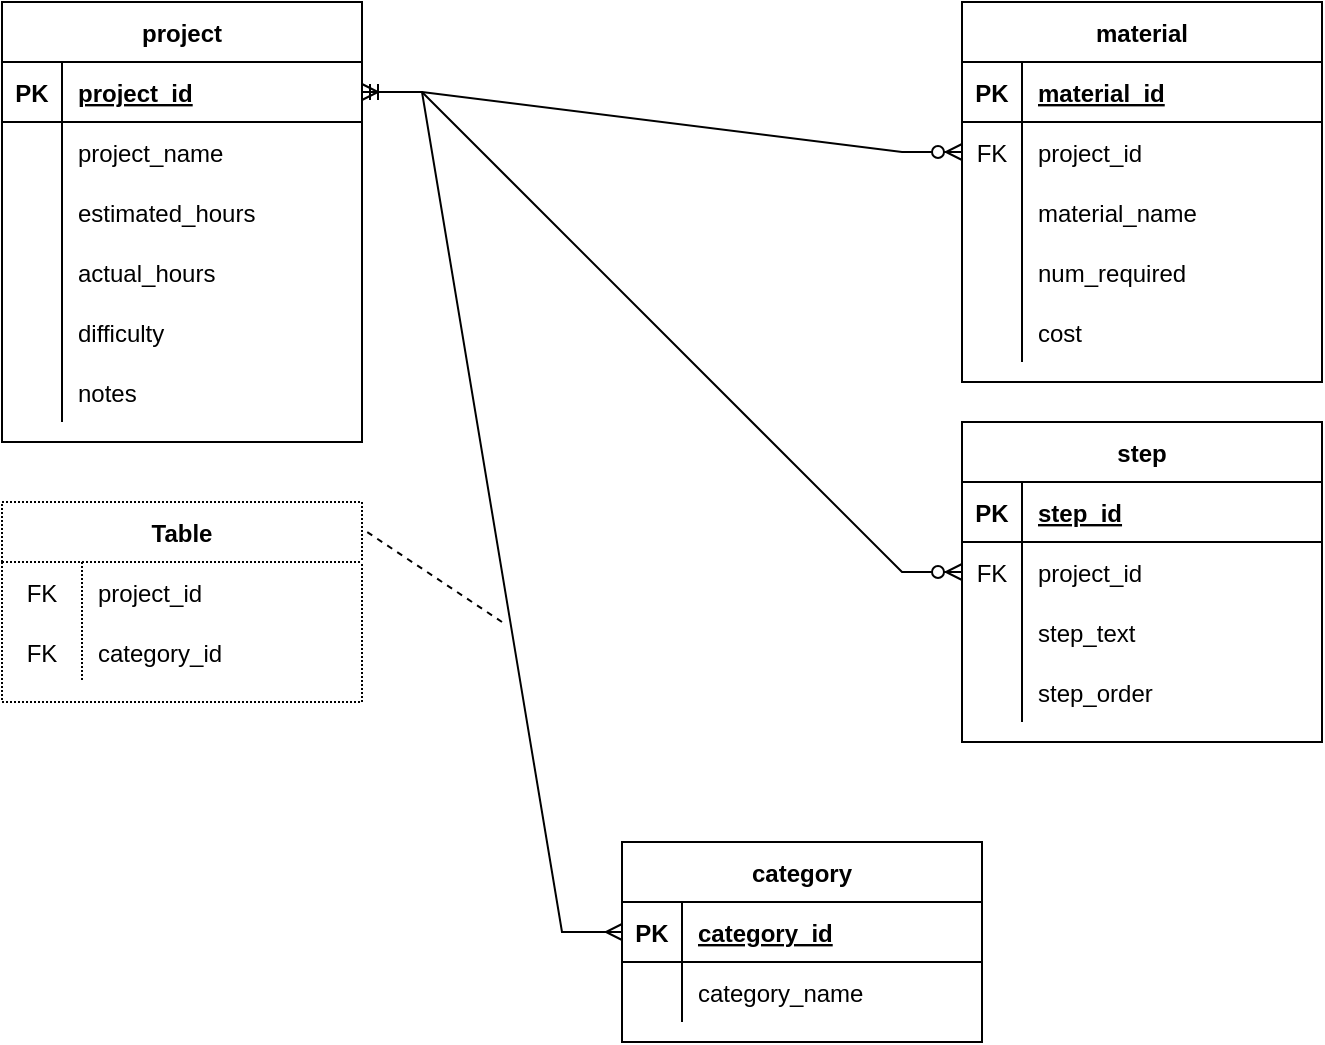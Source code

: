 <mxfile version="20.2.3" type="device"><diagram id="Hr_HNGJ2yhgTmDkyqg-w" name="Page-1"><mxGraphModel dx="782" dy="531" grid="1" gridSize="10" guides="1" tooltips="1" connect="1" arrows="1" fold="1" page="1" pageScale="1" pageWidth="850" pageHeight="1100" math="0" shadow="0"><root><mxCell id="0"/><mxCell id="1" parent="0"/><mxCell id="Cz_OcP6QOxWqn10ciYAu-1" value="project" style="shape=table;startSize=30;container=1;collapsible=1;childLayout=tableLayout;fixedRows=1;rowLines=0;fontStyle=1;align=center;resizeLast=1;" vertex="1" parent="1"><mxGeometry x="50" y="100" width="180" height="220" as="geometry"/></mxCell><mxCell id="Cz_OcP6QOxWqn10ciYAu-2" value="" style="shape=tableRow;horizontal=0;startSize=0;swimlaneHead=0;swimlaneBody=0;fillColor=none;collapsible=0;dropTarget=0;points=[[0,0.5],[1,0.5]];portConstraint=eastwest;top=0;left=0;right=0;bottom=1;" vertex="1" parent="Cz_OcP6QOxWqn10ciYAu-1"><mxGeometry y="30" width="180" height="30" as="geometry"/></mxCell><mxCell id="Cz_OcP6QOxWqn10ciYAu-3" value="PK" style="shape=partialRectangle;connectable=0;fillColor=none;top=0;left=0;bottom=0;right=0;fontStyle=1;overflow=hidden;" vertex="1" parent="Cz_OcP6QOxWqn10ciYAu-2"><mxGeometry width="30" height="30" as="geometry"><mxRectangle width="30" height="30" as="alternateBounds"/></mxGeometry></mxCell><mxCell id="Cz_OcP6QOxWqn10ciYAu-4" value="project_id" style="shape=partialRectangle;connectable=0;fillColor=none;top=0;left=0;bottom=0;right=0;align=left;spacingLeft=6;fontStyle=5;overflow=hidden;" vertex="1" parent="Cz_OcP6QOxWqn10ciYAu-2"><mxGeometry x="30" width="150" height="30" as="geometry"><mxRectangle width="150" height="30" as="alternateBounds"/></mxGeometry></mxCell><mxCell id="Cz_OcP6QOxWqn10ciYAu-5" value="" style="shape=tableRow;horizontal=0;startSize=0;swimlaneHead=0;swimlaneBody=0;fillColor=none;collapsible=0;dropTarget=0;points=[[0,0.5],[1,0.5]];portConstraint=eastwest;top=0;left=0;right=0;bottom=0;" vertex="1" parent="Cz_OcP6QOxWqn10ciYAu-1"><mxGeometry y="60" width="180" height="30" as="geometry"/></mxCell><mxCell id="Cz_OcP6QOxWqn10ciYAu-6" value="" style="shape=partialRectangle;connectable=0;fillColor=none;top=0;left=0;bottom=0;right=0;editable=1;overflow=hidden;" vertex="1" parent="Cz_OcP6QOxWqn10ciYAu-5"><mxGeometry width="30" height="30" as="geometry"><mxRectangle width="30" height="30" as="alternateBounds"/></mxGeometry></mxCell><mxCell id="Cz_OcP6QOxWqn10ciYAu-7" value="project_name" style="shape=partialRectangle;connectable=0;fillColor=none;top=0;left=0;bottom=0;right=0;align=left;spacingLeft=6;overflow=hidden;" vertex="1" parent="Cz_OcP6QOxWqn10ciYAu-5"><mxGeometry x="30" width="150" height="30" as="geometry"><mxRectangle width="150" height="30" as="alternateBounds"/></mxGeometry></mxCell><mxCell id="Cz_OcP6QOxWqn10ciYAu-8" value="" style="shape=tableRow;horizontal=0;startSize=0;swimlaneHead=0;swimlaneBody=0;fillColor=none;collapsible=0;dropTarget=0;points=[[0,0.5],[1,0.5]];portConstraint=eastwest;top=0;left=0;right=0;bottom=0;" vertex="1" parent="Cz_OcP6QOxWqn10ciYAu-1"><mxGeometry y="90" width="180" height="30" as="geometry"/></mxCell><mxCell id="Cz_OcP6QOxWqn10ciYAu-9" value="" style="shape=partialRectangle;connectable=0;fillColor=none;top=0;left=0;bottom=0;right=0;editable=1;overflow=hidden;" vertex="1" parent="Cz_OcP6QOxWqn10ciYAu-8"><mxGeometry width="30" height="30" as="geometry"><mxRectangle width="30" height="30" as="alternateBounds"/></mxGeometry></mxCell><mxCell id="Cz_OcP6QOxWqn10ciYAu-10" value="estimated_hours" style="shape=partialRectangle;connectable=0;fillColor=none;top=0;left=0;bottom=0;right=0;align=left;spacingLeft=6;overflow=hidden;" vertex="1" parent="Cz_OcP6QOxWqn10ciYAu-8"><mxGeometry x="30" width="150" height="30" as="geometry"><mxRectangle width="150" height="30" as="alternateBounds"/></mxGeometry></mxCell><mxCell id="Cz_OcP6QOxWqn10ciYAu-11" value="" style="shape=tableRow;horizontal=0;startSize=0;swimlaneHead=0;swimlaneBody=0;fillColor=none;collapsible=0;dropTarget=0;points=[[0,0.5],[1,0.5]];portConstraint=eastwest;top=0;left=0;right=0;bottom=0;" vertex="1" parent="Cz_OcP6QOxWqn10ciYAu-1"><mxGeometry y="120" width="180" height="30" as="geometry"/></mxCell><mxCell id="Cz_OcP6QOxWqn10ciYAu-12" value="" style="shape=partialRectangle;connectable=0;fillColor=none;top=0;left=0;bottom=0;right=0;editable=1;overflow=hidden;" vertex="1" parent="Cz_OcP6QOxWqn10ciYAu-11"><mxGeometry width="30" height="30" as="geometry"><mxRectangle width="30" height="30" as="alternateBounds"/></mxGeometry></mxCell><mxCell id="Cz_OcP6QOxWqn10ciYAu-13" value="actual_hours" style="shape=partialRectangle;connectable=0;fillColor=none;top=0;left=0;bottom=0;right=0;align=left;spacingLeft=6;overflow=hidden;" vertex="1" parent="Cz_OcP6QOxWqn10ciYAu-11"><mxGeometry x="30" width="150" height="30" as="geometry"><mxRectangle width="150" height="30" as="alternateBounds"/></mxGeometry></mxCell><mxCell id="Cz_OcP6QOxWqn10ciYAu-15" value="" style="shape=tableRow;horizontal=0;startSize=0;swimlaneHead=0;swimlaneBody=0;fillColor=none;collapsible=0;dropTarget=0;points=[[0,0.5],[1,0.5]];portConstraint=eastwest;top=0;left=0;right=0;bottom=0;" vertex="1" parent="Cz_OcP6QOxWqn10ciYAu-1"><mxGeometry y="150" width="180" height="30" as="geometry"/></mxCell><mxCell id="Cz_OcP6QOxWqn10ciYAu-16" value="" style="shape=partialRectangle;connectable=0;fillColor=none;top=0;left=0;bottom=0;right=0;editable=1;overflow=hidden;" vertex="1" parent="Cz_OcP6QOxWqn10ciYAu-15"><mxGeometry width="30" height="30" as="geometry"><mxRectangle width="30" height="30" as="alternateBounds"/></mxGeometry></mxCell><mxCell id="Cz_OcP6QOxWqn10ciYAu-17" value="difficulty" style="shape=partialRectangle;connectable=0;fillColor=none;top=0;left=0;bottom=0;right=0;align=left;spacingLeft=6;overflow=hidden;" vertex="1" parent="Cz_OcP6QOxWqn10ciYAu-15"><mxGeometry x="30" width="150" height="30" as="geometry"><mxRectangle width="150" height="30" as="alternateBounds"/></mxGeometry></mxCell><mxCell id="Cz_OcP6QOxWqn10ciYAu-18" value="" style="shape=tableRow;horizontal=0;startSize=0;swimlaneHead=0;swimlaneBody=0;fillColor=none;collapsible=0;dropTarget=0;points=[[0,0.5],[1,0.5]];portConstraint=eastwest;top=0;left=0;right=0;bottom=0;" vertex="1" parent="Cz_OcP6QOxWqn10ciYAu-1"><mxGeometry y="180" width="180" height="30" as="geometry"/></mxCell><mxCell id="Cz_OcP6QOxWqn10ciYAu-19" value="" style="shape=partialRectangle;connectable=0;fillColor=none;top=0;left=0;bottom=0;right=0;editable=1;overflow=hidden;" vertex="1" parent="Cz_OcP6QOxWqn10ciYAu-18"><mxGeometry width="30" height="30" as="geometry"><mxRectangle width="30" height="30" as="alternateBounds"/></mxGeometry></mxCell><mxCell id="Cz_OcP6QOxWqn10ciYAu-20" value="notes" style="shape=partialRectangle;connectable=0;fillColor=none;top=0;left=0;bottom=0;right=0;align=left;spacingLeft=6;overflow=hidden;" vertex="1" parent="Cz_OcP6QOxWqn10ciYAu-18"><mxGeometry x="30" width="150" height="30" as="geometry"><mxRectangle width="150" height="30" as="alternateBounds"/></mxGeometry></mxCell><mxCell id="Cz_OcP6QOxWqn10ciYAu-21" value="material" style="shape=table;startSize=30;container=1;collapsible=1;childLayout=tableLayout;fixedRows=1;rowLines=0;fontStyle=1;align=center;resizeLast=1;" vertex="1" parent="1"><mxGeometry x="530" y="100" width="180" height="190" as="geometry"/></mxCell><mxCell id="Cz_OcP6QOxWqn10ciYAu-22" value="" style="shape=tableRow;horizontal=0;startSize=0;swimlaneHead=0;swimlaneBody=0;fillColor=none;collapsible=0;dropTarget=0;points=[[0,0.5],[1,0.5]];portConstraint=eastwest;top=0;left=0;right=0;bottom=1;" vertex="1" parent="Cz_OcP6QOxWqn10ciYAu-21"><mxGeometry y="30" width="180" height="30" as="geometry"/></mxCell><mxCell id="Cz_OcP6QOxWqn10ciYAu-23" value="PK" style="shape=partialRectangle;connectable=0;fillColor=none;top=0;left=0;bottom=0;right=0;fontStyle=1;overflow=hidden;" vertex="1" parent="Cz_OcP6QOxWqn10ciYAu-22"><mxGeometry width="30" height="30" as="geometry"><mxRectangle width="30" height="30" as="alternateBounds"/></mxGeometry></mxCell><mxCell id="Cz_OcP6QOxWqn10ciYAu-24" value="material_id" style="shape=partialRectangle;connectable=0;fillColor=none;top=0;left=0;bottom=0;right=0;align=left;spacingLeft=6;fontStyle=5;overflow=hidden;" vertex="1" parent="Cz_OcP6QOxWqn10ciYAu-22"><mxGeometry x="30" width="150" height="30" as="geometry"><mxRectangle width="150" height="30" as="alternateBounds"/></mxGeometry></mxCell><mxCell id="Cz_OcP6QOxWqn10ciYAu-34" value="" style="shape=tableRow;horizontal=0;startSize=0;swimlaneHead=0;swimlaneBody=0;fillColor=none;collapsible=0;dropTarget=0;points=[[0,0.5],[1,0.5]];portConstraint=eastwest;top=0;left=0;right=0;bottom=0;" vertex="1" parent="Cz_OcP6QOxWqn10ciYAu-21"><mxGeometry y="60" width="180" height="30" as="geometry"/></mxCell><mxCell id="Cz_OcP6QOxWqn10ciYAu-35" value="FK" style="shape=partialRectangle;connectable=0;fillColor=none;top=0;left=0;bottom=0;right=0;fontStyle=0;overflow=hidden;" vertex="1" parent="Cz_OcP6QOxWqn10ciYAu-34"><mxGeometry width="30" height="30" as="geometry"><mxRectangle width="30" height="30" as="alternateBounds"/></mxGeometry></mxCell><mxCell id="Cz_OcP6QOxWqn10ciYAu-36" value="project_id" style="shape=partialRectangle;connectable=0;fillColor=none;top=0;left=0;bottom=0;right=0;align=left;spacingLeft=6;fontStyle=0;overflow=hidden;" vertex="1" parent="Cz_OcP6QOxWqn10ciYAu-34"><mxGeometry x="30" width="150" height="30" as="geometry"><mxRectangle width="150" height="30" as="alternateBounds"/></mxGeometry></mxCell><mxCell id="Cz_OcP6QOxWqn10ciYAu-25" value="" style="shape=tableRow;horizontal=0;startSize=0;swimlaneHead=0;swimlaneBody=0;fillColor=none;collapsible=0;dropTarget=0;points=[[0,0.5],[1,0.5]];portConstraint=eastwest;top=0;left=0;right=0;bottom=0;" vertex="1" parent="Cz_OcP6QOxWqn10ciYAu-21"><mxGeometry y="90" width="180" height="30" as="geometry"/></mxCell><mxCell id="Cz_OcP6QOxWqn10ciYAu-26" value="" style="shape=partialRectangle;connectable=0;fillColor=none;top=0;left=0;bottom=0;right=0;editable=1;overflow=hidden;" vertex="1" parent="Cz_OcP6QOxWqn10ciYAu-25"><mxGeometry width="30" height="30" as="geometry"><mxRectangle width="30" height="30" as="alternateBounds"/></mxGeometry></mxCell><mxCell id="Cz_OcP6QOxWqn10ciYAu-27" value="material_name" style="shape=partialRectangle;connectable=0;fillColor=none;top=0;left=0;bottom=0;right=0;align=left;spacingLeft=6;overflow=hidden;" vertex="1" parent="Cz_OcP6QOxWqn10ciYAu-25"><mxGeometry x="30" width="150" height="30" as="geometry"><mxRectangle width="150" height="30" as="alternateBounds"/></mxGeometry></mxCell><mxCell id="Cz_OcP6QOxWqn10ciYAu-28" value="" style="shape=tableRow;horizontal=0;startSize=0;swimlaneHead=0;swimlaneBody=0;fillColor=none;collapsible=0;dropTarget=0;points=[[0,0.5],[1,0.5]];portConstraint=eastwest;top=0;left=0;right=0;bottom=0;" vertex="1" parent="Cz_OcP6QOxWqn10ciYAu-21"><mxGeometry y="120" width="180" height="30" as="geometry"/></mxCell><mxCell id="Cz_OcP6QOxWqn10ciYAu-29" value="" style="shape=partialRectangle;connectable=0;fillColor=none;top=0;left=0;bottom=0;right=0;editable=1;overflow=hidden;" vertex="1" parent="Cz_OcP6QOxWqn10ciYAu-28"><mxGeometry width="30" height="30" as="geometry"><mxRectangle width="30" height="30" as="alternateBounds"/></mxGeometry></mxCell><mxCell id="Cz_OcP6QOxWqn10ciYAu-30" value="num_required" style="shape=partialRectangle;connectable=0;fillColor=none;top=0;left=0;bottom=0;right=0;align=left;spacingLeft=6;overflow=hidden;" vertex="1" parent="Cz_OcP6QOxWqn10ciYAu-28"><mxGeometry x="30" width="150" height="30" as="geometry"><mxRectangle width="150" height="30" as="alternateBounds"/></mxGeometry></mxCell><mxCell id="Cz_OcP6QOxWqn10ciYAu-31" value="" style="shape=tableRow;horizontal=0;startSize=0;swimlaneHead=0;swimlaneBody=0;fillColor=none;collapsible=0;dropTarget=0;points=[[0,0.5],[1,0.5]];portConstraint=eastwest;top=0;left=0;right=0;bottom=0;" vertex="1" parent="Cz_OcP6QOxWqn10ciYAu-21"><mxGeometry y="150" width="180" height="30" as="geometry"/></mxCell><mxCell id="Cz_OcP6QOxWqn10ciYAu-32" value="" style="shape=partialRectangle;connectable=0;fillColor=none;top=0;left=0;bottom=0;right=0;editable=1;overflow=hidden;" vertex="1" parent="Cz_OcP6QOxWqn10ciYAu-31"><mxGeometry width="30" height="30" as="geometry"><mxRectangle width="30" height="30" as="alternateBounds"/></mxGeometry></mxCell><mxCell id="Cz_OcP6QOxWqn10ciYAu-33" value="cost" style="shape=partialRectangle;connectable=0;fillColor=none;top=0;left=0;bottom=0;right=0;align=left;spacingLeft=6;overflow=hidden;" vertex="1" parent="Cz_OcP6QOxWqn10ciYAu-31"><mxGeometry x="30" width="150" height="30" as="geometry"><mxRectangle width="150" height="30" as="alternateBounds"/></mxGeometry></mxCell><mxCell id="Cz_OcP6QOxWqn10ciYAu-37" value="" style="edgeStyle=entityRelationEdgeStyle;fontSize=12;html=1;endArrow=ERzeroToMany;startArrow=ERmandOne;rounded=0;exitX=1;exitY=0.5;exitDx=0;exitDy=0;entryX=0;entryY=0.5;entryDx=0;entryDy=0;" edge="1" parent="1" source="Cz_OcP6QOxWqn10ciYAu-2" target="Cz_OcP6QOxWqn10ciYAu-34"><mxGeometry width="100" height="100" relative="1" as="geometry"><mxPoint x="230" y="240" as="sourcePoint"/><mxPoint x="330" y="145" as="targetPoint"/></mxGeometry></mxCell><mxCell id="Cz_OcP6QOxWqn10ciYAu-38" value="step" style="shape=table;startSize=30;container=1;collapsible=1;childLayout=tableLayout;fixedRows=1;rowLines=0;fontStyle=1;align=center;resizeLast=1;" vertex="1" parent="1"><mxGeometry x="530" y="310" width="180" height="160" as="geometry"/></mxCell><mxCell id="Cz_OcP6QOxWqn10ciYAu-39" value="" style="shape=tableRow;horizontal=0;startSize=0;swimlaneHead=0;swimlaneBody=0;fillColor=none;collapsible=0;dropTarget=0;points=[[0,0.5],[1,0.5]];portConstraint=eastwest;top=0;left=0;right=0;bottom=1;" vertex="1" parent="Cz_OcP6QOxWqn10ciYAu-38"><mxGeometry y="30" width="180" height="30" as="geometry"/></mxCell><mxCell id="Cz_OcP6QOxWqn10ciYAu-40" value="PK" style="shape=partialRectangle;connectable=0;fillColor=none;top=0;left=0;bottom=0;right=0;fontStyle=1;overflow=hidden;" vertex="1" parent="Cz_OcP6QOxWqn10ciYAu-39"><mxGeometry width="30" height="30" as="geometry"><mxRectangle width="30" height="30" as="alternateBounds"/></mxGeometry></mxCell><mxCell id="Cz_OcP6QOxWqn10ciYAu-41" value="step_id" style="shape=partialRectangle;connectable=0;fillColor=none;top=0;left=0;bottom=0;right=0;align=left;spacingLeft=6;fontStyle=5;overflow=hidden;" vertex="1" parent="Cz_OcP6QOxWqn10ciYAu-39"><mxGeometry x="30" width="150" height="30" as="geometry"><mxRectangle width="150" height="30" as="alternateBounds"/></mxGeometry></mxCell><mxCell id="Cz_OcP6QOxWqn10ciYAu-51" value="" style="shape=tableRow;horizontal=0;startSize=0;swimlaneHead=0;swimlaneBody=0;fillColor=none;collapsible=0;dropTarget=0;points=[[0,0.5],[1,0.5]];portConstraint=eastwest;top=0;left=0;right=0;bottom=0;" vertex="1" parent="Cz_OcP6QOxWqn10ciYAu-38"><mxGeometry y="60" width="180" height="30" as="geometry"/></mxCell><mxCell id="Cz_OcP6QOxWqn10ciYAu-52" value="FK" style="shape=partialRectangle;connectable=0;fillColor=none;top=0;left=0;bottom=0;right=0;fontStyle=0;overflow=hidden;" vertex="1" parent="Cz_OcP6QOxWqn10ciYAu-51"><mxGeometry width="30" height="30" as="geometry"><mxRectangle width="30" height="30" as="alternateBounds"/></mxGeometry></mxCell><mxCell id="Cz_OcP6QOxWqn10ciYAu-53" value="project_id" style="shape=partialRectangle;connectable=0;fillColor=none;top=0;left=0;bottom=0;right=0;align=left;spacingLeft=6;fontStyle=0;overflow=hidden;" vertex="1" parent="Cz_OcP6QOxWqn10ciYAu-51"><mxGeometry x="30" width="150" height="30" as="geometry"><mxRectangle width="150" height="30" as="alternateBounds"/></mxGeometry></mxCell><mxCell id="Cz_OcP6QOxWqn10ciYAu-42" value="" style="shape=tableRow;horizontal=0;startSize=0;swimlaneHead=0;swimlaneBody=0;fillColor=none;collapsible=0;dropTarget=0;points=[[0,0.5],[1,0.5]];portConstraint=eastwest;top=0;left=0;right=0;bottom=0;" vertex="1" parent="Cz_OcP6QOxWqn10ciYAu-38"><mxGeometry y="90" width="180" height="30" as="geometry"/></mxCell><mxCell id="Cz_OcP6QOxWqn10ciYAu-43" value="" style="shape=partialRectangle;connectable=0;fillColor=none;top=0;left=0;bottom=0;right=0;editable=1;overflow=hidden;" vertex="1" parent="Cz_OcP6QOxWqn10ciYAu-42"><mxGeometry width="30" height="30" as="geometry"><mxRectangle width="30" height="30" as="alternateBounds"/></mxGeometry></mxCell><mxCell id="Cz_OcP6QOxWqn10ciYAu-44" value="step_text" style="shape=partialRectangle;connectable=0;fillColor=none;top=0;left=0;bottom=0;right=0;align=left;spacingLeft=6;overflow=hidden;" vertex="1" parent="Cz_OcP6QOxWqn10ciYAu-42"><mxGeometry x="30" width="150" height="30" as="geometry"><mxRectangle width="150" height="30" as="alternateBounds"/></mxGeometry></mxCell><mxCell id="Cz_OcP6QOxWqn10ciYAu-45" value="" style="shape=tableRow;horizontal=0;startSize=0;swimlaneHead=0;swimlaneBody=0;fillColor=none;collapsible=0;dropTarget=0;points=[[0,0.5],[1,0.5]];portConstraint=eastwest;top=0;left=0;right=0;bottom=0;" vertex="1" parent="Cz_OcP6QOxWqn10ciYAu-38"><mxGeometry y="120" width="180" height="30" as="geometry"/></mxCell><mxCell id="Cz_OcP6QOxWqn10ciYAu-46" value="" style="shape=partialRectangle;connectable=0;fillColor=none;top=0;left=0;bottom=0;right=0;editable=1;overflow=hidden;" vertex="1" parent="Cz_OcP6QOxWqn10ciYAu-45"><mxGeometry width="30" height="30" as="geometry"><mxRectangle width="30" height="30" as="alternateBounds"/></mxGeometry></mxCell><mxCell id="Cz_OcP6QOxWqn10ciYAu-47" value="step_order" style="shape=partialRectangle;connectable=0;fillColor=none;top=0;left=0;bottom=0;right=0;align=left;spacingLeft=6;overflow=hidden;" vertex="1" parent="Cz_OcP6QOxWqn10ciYAu-45"><mxGeometry x="30" width="150" height="30" as="geometry"><mxRectangle width="150" height="30" as="alternateBounds"/></mxGeometry></mxCell><mxCell id="Cz_OcP6QOxWqn10ciYAu-54" value="" style="edgeStyle=entityRelationEdgeStyle;fontSize=12;html=1;endArrow=ERzeroToMany;startArrow=ERmandOne;rounded=0;entryX=0;entryY=0.5;entryDx=0;entryDy=0;" edge="1" parent="1" source="Cz_OcP6QOxWqn10ciYAu-2" target="Cz_OcP6QOxWqn10ciYAu-51"><mxGeometry width="100" height="100" relative="1" as="geometry"><mxPoint x="230" y="150" as="sourcePoint"/><mxPoint x="290" y="380" as="targetPoint"/></mxGeometry></mxCell><mxCell id="Cz_OcP6QOxWqn10ciYAu-55" value="category" style="shape=table;startSize=30;container=1;collapsible=1;childLayout=tableLayout;fixedRows=1;rowLines=0;fontStyle=1;align=center;resizeLast=1;" vertex="1" parent="1"><mxGeometry x="360" y="520" width="180" height="100" as="geometry"/></mxCell><mxCell id="Cz_OcP6QOxWqn10ciYAu-56" value="" style="shape=tableRow;horizontal=0;startSize=0;swimlaneHead=0;swimlaneBody=0;fillColor=none;collapsible=0;dropTarget=0;points=[[0,0.5],[1,0.5]];portConstraint=eastwest;top=0;left=0;right=0;bottom=1;" vertex="1" parent="Cz_OcP6QOxWqn10ciYAu-55"><mxGeometry y="30" width="180" height="30" as="geometry"/></mxCell><mxCell id="Cz_OcP6QOxWqn10ciYAu-57" value="PK" style="shape=partialRectangle;connectable=0;fillColor=none;top=0;left=0;bottom=0;right=0;fontStyle=1;overflow=hidden;" vertex="1" parent="Cz_OcP6QOxWqn10ciYAu-56"><mxGeometry width="30" height="30" as="geometry"><mxRectangle width="30" height="30" as="alternateBounds"/></mxGeometry></mxCell><mxCell id="Cz_OcP6QOxWqn10ciYAu-58" value="category_id" style="shape=partialRectangle;connectable=0;fillColor=none;top=0;left=0;bottom=0;right=0;align=left;spacingLeft=6;fontStyle=5;overflow=hidden;" vertex="1" parent="Cz_OcP6QOxWqn10ciYAu-56"><mxGeometry x="30" width="150" height="30" as="geometry"><mxRectangle width="150" height="30" as="alternateBounds"/></mxGeometry></mxCell><mxCell id="Cz_OcP6QOxWqn10ciYAu-59" value="" style="shape=tableRow;horizontal=0;startSize=0;swimlaneHead=0;swimlaneBody=0;fillColor=none;collapsible=0;dropTarget=0;points=[[0,0.5],[1,0.5]];portConstraint=eastwest;top=0;left=0;right=0;bottom=0;" vertex="1" parent="Cz_OcP6QOxWqn10ciYAu-55"><mxGeometry y="60" width="180" height="30" as="geometry"/></mxCell><mxCell id="Cz_OcP6QOxWqn10ciYAu-60" value="" style="shape=partialRectangle;connectable=0;fillColor=none;top=0;left=0;bottom=0;right=0;editable=1;overflow=hidden;" vertex="1" parent="Cz_OcP6QOxWqn10ciYAu-59"><mxGeometry width="30" height="30" as="geometry"><mxRectangle width="30" height="30" as="alternateBounds"/></mxGeometry></mxCell><mxCell id="Cz_OcP6QOxWqn10ciYAu-61" value="category_name" style="shape=partialRectangle;connectable=0;fillColor=none;top=0;left=0;bottom=0;right=0;align=left;spacingLeft=6;overflow=hidden;" vertex="1" parent="Cz_OcP6QOxWqn10ciYAu-59"><mxGeometry x="30" width="150" height="30" as="geometry"><mxRectangle width="150" height="30" as="alternateBounds"/></mxGeometry></mxCell><mxCell id="Cz_OcP6QOxWqn10ciYAu-68" value="Table" style="shape=table;startSize=30;container=1;collapsible=1;childLayout=tableLayout;fixedRows=1;rowLines=0;fontStyle=1;align=center;resizeLast=1;dashed=1;dashPattern=1 1;" vertex="1" parent="1"><mxGeometry x="50" y="350" width="180" height="100" as="geometry"/></mxCell><mxCell id="Cz_OcP6QOxWqn10ciYAu-81" value="" style="shape=tableRow;horizontal=0;startSize=0;swimlaneHead=0;swimlaneBody=0;fillColor=none;collapsible=0;dropTarget=0;points=[[0,0.5],[1,0.5]];portConstraint=eastwest;top=0;left=0;right=0;bottom=0;" vertex="1" parent="Cz_OcP6QOxWqn10ciYAu-68"><mxGeometry y="30" width="180" height="30" as="geometry"/></mxCell><mxCell id="Cz_OcP6QOxWqn10ciYAu-82" value="FK" style="shape=partialRectangle;connectable=0;fillColor=none;top=0;left=0;bottom=0;right=0;fontStyle=0;overflow=hidden;" vertex="1" parent="Cz_OcP6QOxWqn10ciYAu-81"><mxGeometry width="40" height="30" as="geometry"><mxRectangle width="40" height="30" as="alternateBounds"/></mxGeometry></mxCell><mxCell id="Cz_OcP6QOxWqn10ciYAu-83" value="project_id" style="shape=partialRectangle;connectable=0;fillColor=none;top=0;left=0;bottom=0;right=0;align=left;spacingLeft=6;fontStyle=0;overflow=hidden;" vertex="1" parent="Cz_OcP6QOxWqn10ciYAu-81"><mxGeometry x="40" width="140" height="30" as="geometry"><mxRectangle width="140" height="30" as="alternateBounds"/></mxGeometry></mxCell><mxCell id="Cz_OcP6QOxWqn10ciYAu-84" value="" style="shape=tableRow;horizontal=0;startSize=0;swimlaneHead=0;swimlaneBody=0;fillColor=none;collapsible=0;dropTarget=0;points=[[0,0.5],[1,0.5]];portConstraint=eastwest;top=0;left=0;right=0;bottom=0;" vertex="1" parent="Cz_OcP6QOxWqn10ciYAu-68"><mxGeometry y="60" width="180" height="30" as="geometry"/></mxCell><mxCell id="Cz_OcP6QOxWqn10ciYAu-85" value="FK" style="shape=partialRectangle;connectable=0;fillColor=none;top=0;left=0;bottom=0;right=0;fontStyle=0;overflow=hidden;" vertex="1" parent="Cz_OcP6QOxWqn10ciYAu-84"><mxGeometry width="40" height="30" as="geometry"><mxRectangle width="40" height="30" as="alternateBounds"/></mxGeometry></mxCell><mxCell id="Cz_OcP6QOxWqn10ciYAu-86" value="category_id" style="shape=partialRectangle;connectable=0;fillColor=none;top=0;left=0;bottom=0;right=0;align=left;spacingLeft=6;fontStyle=0;overflow=hidden;" vertex="1" parent="Cz_OcP6QOxWqn10ciYAu-84"><mxGeometry x="40" width="140" height="30" as="geometry"><mxRectangle width="140" height="30" as="alternateBounds"/></mxGeometry></mxCell><mxCell id="Cz_OcP6QOxWqn10ciYAu-92" value="" style="edgeStyle=entityRelationEdgeStyle;fontSize=12;html=1;endArrow=ERmany;startArrow=ERmany;rounded=0;exitX=0;exitY=0.5;exitDx=0;exitDy=0;" edge="1" parent="1" source="Cz_OcP6QOxWqn10ciYAu-56" target="Cz_OcP6QOxWqn10ciYAu-2"><mxGeometry width="100" height="100" relative="1" as="geometry"><mxPoint x="280" y="580" as="sourcePoint"/><mxPoint x="380" y="480" as="targetPoint"/></mxGeometry></mxCell><mxCell id="Cz_OcP6QOxWqn10ciYAu-93" value="" style="endArrow=none;dashed=1;html=1;rounded=0;entryX=1.006;entryY=0.14;entryDx=0;entryDy=0;entryPerimeter=0;" edge="1" parent="1" target="Cz_OcP6QOxWqn10ciYAu-68"><mxGeometry width="50" height="50" relative="1" as="geometry"><mxPoint x="300" y="410" as="sourcePoint"/><mxPoint x="390" y="420" as="targetPoint"/></mxGeometry></mxCell></root></mxGraphModel></diagram></mxfile>